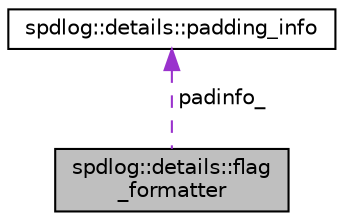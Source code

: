 digraph "spdlog::details::flag_formatter"
{
  edge [fontname="Helvetica",fontsize="10",labelfontname="Helvetica",labelfontsize="10"];
  node [fontname="Helvetica",fontsize="10",shape=record];
  Node42 [label="spdlog::details::flag\l_formatter",height=0.2,width=0.4,color="black", fillcolor="grey75", style="filled", fontcolor="black"];
  Node43 -> Node42 [dir="back",color="darkorchid3",fontsize="10",style="dashed",label=" padinfo_" ,fontname="Helvetica"];
  Node43 [label="spdlog::details::padding_info",height=0.2,width=0.4,color="black", fillcolor="white", style="filled",URL="$structspdlog_1_1details_1_1padding__info.html"];
}
